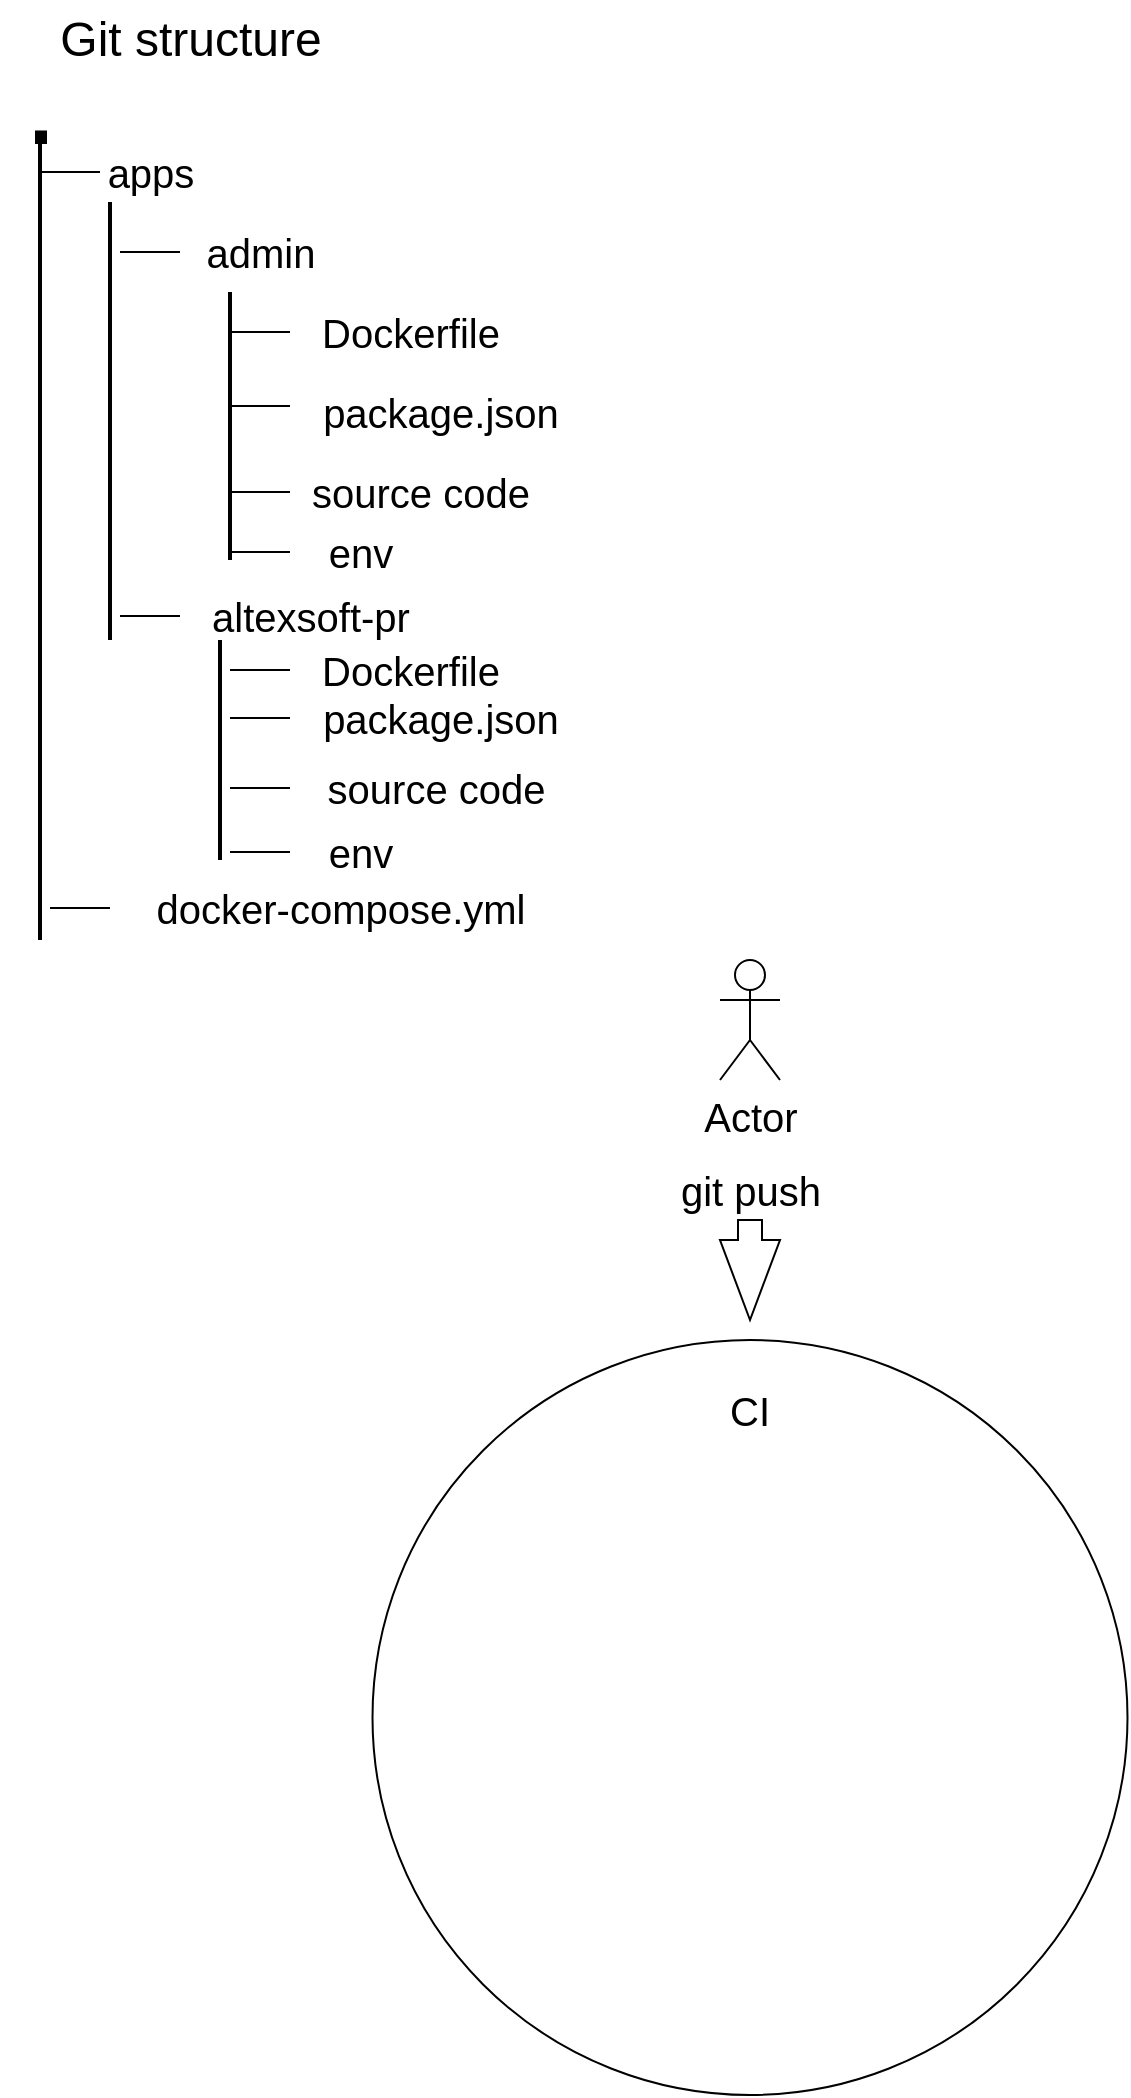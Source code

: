 <mxfile version="20.4.0" type="github">
  <diagram id="_XcqQiy2nQXfhEswsfYa" name="Page-1">
    <mxGraphModel dx="1298" dy="865" grid="1" gridSize="10" guides="1" tooltips="1" connect="1" arrows="1" fold="1" page="1" pageScale="1" pageWidth="827" pageHeight="1169" math="0" shadow="0">
      <root>
        <mxCell id="0" />
        <mxCell id="1" parent="0" />
        <mxCell id="aMXHbMqie1wpvL0dGQjH-5" value="Git structure" style="text;html=1;align=center;verticalAlign=middle;resizable=0;points=[];autosize=1;strokeColor=none;fillColor=none;fontSize=24;" vertex="1" parent="1">
          <mxGeometry x="20" y="20" width="150" height="40" as="geometry" />
        </mxCell>
        <mxCell id="aMXHbMqie1wpvL0dGQjH-13" value="&lt;font style=&quot;font-size: 20px;&quot;&gt;apps&lt;/font&gt;" style="text;html=1;align=center;verticalAlign=middle;resizable=0;points=[];autosize=1;strokeColor=none;fillColor=none;fontSize=24;" vertex="1" parent="1">
          <mxGeometry x="40" y="86" width="70" height="40" as="geometry" />
        </mxCell>
        <mxCell id="aMXHbMqie1wpvL0dGQjH-14" value="admin" style="text;html=1;align=center;verticalAlign=middle;resizable=0;points=[];autosize=1;strokeColor=none;fillColor=none;fontSize=20;" vertex="1" parent="1">
          <mxGeometry x="90" y="126" width="80" height="40" as="geometry" />
        </mxCell>
        <mxCell id="aMXHbMqie1wpvL0dGQjH-15" value="altexsoft-pr" style="text;html=1;align=center;verticalAlign=middle;resizable=0;points=[];autosize=1;strokeColor=none;fillColor=none;fontSize=20;" vertex="1" parent="1">
          <mxGeometry x="95" y="308" width="120" height="40" as="geometry" />
        </mxCell>
        <mxCell id="aMXHbMqie1wpvL0dGQjH-16" value="Dockerfile" style="text;html=1;align=center;verticalAlign=middle;resizable=0;points=[];autosize=1;strokeColor=none;fillColor=none;fontSize=20;" vertex="1" parent="1">
          <mxGeometry x="150" y="166" width="110" height="40" as="geometry" />
        </mxCell>
        <mxCell id="aMXHbMqie1wpvL0dGQjH-17" value="package.json" style="text;html=1;align=center;verticalAlign=middle;resizable=0;points=[];autosize=1;strokeColor=none;fillColor=none;fontSize=20;" vertex="1" parent="1">
          <mxGeometry x="150" y="206" width="140" height="40" as="geometry" />
        </mxCell>
        <mxCell id="aMXHbMqie1wpvL0dGQjH-18" value="Dockerfile" style="text;html=1;align=center;verticalAlign=middle;resizable=0;points=[];autosize=1;strokeColor=none;fillColor=none;fontSize=20;" vertex="1" parent="1">
          <mxGeometry x="150" y="335" width="110" height="40" as="geometry" />
        </mxCell>
        <mxCell id="aMXHbMqie1wpvL0dGQjH-19" value="package.json" style="text;html=1;align=center;verticalAlign=middle;resizable=0;points=[];autosize=1;strokeColor=none;fillColor=none;fontSize=20;" vertex="1" parent="1">
          <mxGeometry x="150" y="359" width="140" height="40" as="geometry" />
        </mxCell>
        <mxCell id="aMXHbMqie1wpvL0dGQjH-20" value="docker-compose.yml" style="text;html=1;align=center;verticalAlign=middle;resizable=0;points=[];autosize=1;strokeColor=none;fillColor=none;fontSize=20;" vertex="1" parent="1">
          <mxGeometry x="65" y="454" width="210" height="40" as="geometry" />
        </mxCell>
        <mxCell id="aMXHbMqie1wpvL0dGQjH-22" value="" style="line;strokeWidth=2;direction=south;html=1;fontSize=20;" vertex="1" parent="1">
          <mxGeometry x="15" y="90" width="10" height="400" as="geometry" />
        </mxCell>
        <mxCell id="aMXHbMqie1wpvL0dGQjH-23" value="." style="text;html=1;align=center;verticalAlign=middle;resizable=0;points=[];autosize=1;strokeColor=none;fillColor=none;fontSize=63;" vertex="1" parent="1">
          <mxGeometry y="25" width="40" height="90" as="geometry" />
        </mxCell>
        <mxCell id="aMXHbMqie1wpvL0dGQjH-24" value="" style="line;strokeWidth=1;fillColor=none;align=left;verticalAlign=middle;spacingTop=-1;spacingLeft=3;spacingRight=3;rotatable=0;labelPosition=right;points=[];portConstraint=eastwest;strokeColor=inherit;fontSize=63;" vertex="1" parent="1">
          <mxGeometry x="20" y="102" width="30" height="8" as="geometry" />
        </mxCell>
        <mxCell id="aMXHbMqie1wpvL0dGQjH-26" value="" style="line;strokeWidth=2;direction=south;html=1;fontSize=63;" vertex="1" parent="1">
          <mxGeometry x="50" y="121" width="10" height="219" as="geometry" />
        </mxCell>
        <mxCell id="aMXHbMqie1wpvL0dGQjH-28" value="" style="line;strokeWidth=1;fillColor=none;align=left;verticalAlign=middle;spacingTop=-1;spacingLeft=3;spacingRight=3;rotatable=0;labelPosition=right;points=[];portConstraint=eastwest;strokeColor=inherit;fontSize=63;" vertex="1" parent="1">
          <mxGeometry x="60" y="142" width="30" height="8" as="geometry" />
        </mxCell>
        <mxCell id="aMXHbMqie1wpvL0dGQjH-29" value="" style="line;strokeWidth=1;fillColor=none;align=left;verticalAlign=middle;spacingTop=-1;spacingLeft=3;spacingRight=3;rotatable=0;labelPosition=right;points=[];portConstraint=eastwest;strokeColor=inherit;fontSize=63;" vertex="1" parent="1">
          <mxGeometry x="115" y="292" width="30" height="8" as="geometry" />
        </mxCell>
        <mxCell id="aMXHbMqie1wpvL0dGQjH-31" value="" style="line;strokeWidth=1;fillColor=none;align=left;verticalAlign=middle;spacingTop=-1;spacingLeft=3;spacingRight=3;rotatable=0;labelPosition=right;points=[];portConstraint=eastwest;strokeColor=inherit;fontSize=63;" vertex="1" parent="1">
          <mxGeometry x="115" y="262" width="30" height="8" as="geometry" />
        </mxCell>
        <mxCell id="aMXHbMqie1wpvL0dGQjH-32" value="" style="line;strokeWidth=1;fillColor=none;align=left;verticalAlign=middle;spacingTop=-1;spacingLeft=3;spacingRight=3;rotatable=0;labelPosition=right;points=[];portConstraint=eastwest;strokeColor=inherit;fontSize=63;" vertex="1" parent="1">
          <mxGeometry x="115" y="219" width="30" height="8" as="geometry" />
        </mxCell>
        <mxCell id="aMXHbMqie1wpvL0dGQjH-33" value="" style="line;strokeWidth=1;fillColor=none;align=left;verticalAlign=middle;spacingTop=-1;spacingLeft=3;spacingRight=3;rotatable=0;labelPosition=right;points=[];portConstraint=eastwest;strokeColor=inherit;fontSize=63;" vertex="1" parent="1">
          <mxGeometry x="115" y="182" width="30" height="8" as="geometry" />
        </mxCell>
        <mxCell id="aMXHbMqie1wpvL0dGQjH-34" value="" style="line;strokeWidth=2;direction=south;html=1;fontSize=63;" vertex="1" parent="1">
          <mxGeometry x="110" y="166" width="10" height="134" as="geometry" />
        </mxCell>
        <mxCell id="aMXHbMqie1wpvL0dGQjH-35" value="&lt;font style=&quot;font-size: 20px;&quot;&gt;source code&lt;/font&gt;" style="text;html=1;align=center;verticalAlign=middle;resizable=0;points=[];autosize=1;strokeColor=none;fillColor=none;fontSize=20;" vertex="1" parent="1">
          <mxGeometry x="145" y="246" width="130" height="40" as="geometry" />
        </mxCell>
        <mxCell id="aMXHbMqie1wpvL0dGQjH-37" value="" style="line;strokeWidth=2;direction=south;html=1;fontSize=63;" vertex="1" parent="1">
          <mxGeometry x="105" y="340" width="10" height="110" as="geometry" />
        </mxCell>
        <mxCell id="aMXHbMqie1wpvL0dGQjH-38" value="" style="line;strokeWidth=1;fillColor=none;align=left;verticalAlign=middle;spacingTop=-1;spacingLeft=3;spacingRight=3;rotatable=0;labelPosition=right;points=[];portConstraint=eastwest;strokeColor=inherit;fontSize=63;" vertex="1" parent="1">
          <mxGeometry x="115" y="351" width="30" height="8" as="geometry" />
        </mxCell>
        <mxCell id="aMXHbMqie1wpvL0dGQjH-40" value="" style="line;strokeWidth=1;fillColor=none;align=left;verticalAlign=middle;spacingTop=-1;spacingLeft=3;spacingRight=3;rotatable=0;labelPosition=right;points=[];portConstraint=eastwest;strokeColor=inherit;fontSize=63;" vertex="1" parent="1">
          <mxGeometry x="115" y="410" width="30" height="8" as="geometry" />
        </mxCell>
        <mxCell id="aMXHbMqie1wpvL0dGQjH-41" value="" style="line;strokeWidth=1;fillColor=none;align=left;verticalAlign=middle;spacingTop=-1;spacingLeft=3;spacingRight=3;rotatable=0;labelPosition=right;points=[];portConstraint=eastwest;strokeColor=inherit;fontSize=63;" vertex="1" parent="1">
          <mxGeometry x="115" y="375" width="30" height="8" as="geometry" />
        </mxCell>
        <mxCell id="aMXHbMqie1wpvL0dGQjH-42" value="&lt;font style=&quot;font-size: 20px;&quot;&gt;&amp;nbsp;source code&lt;/font&gt;" style="text;html=1;align=center;verticalAlign=middle;resizable=0;points=[];autosize=1;strokeColor=none;fillColor=none;fontSize=20;" vertex="1" parent="1">
          <mxGeometry x="145" y="394" width="140" height="40" as="geometry" />
        </mxCell>
        <mxCell id="aMXHbMqie1wpvL0dGQjH-43" value="" style="line;strokeWidth=1;fillColor=none;align=left;verticalAlign=middle;spacingTop=-1;spacingLeft=3;spacingRight=3;rotatable=0;labelPosition=right;points=[];portConstraint=eastwest;strokeColor=inherit;fontSize=63;" vertex="1" parent="1">
          <mxGeometry x="25" y="470" width="30" height="8" as="geometry" />
        </mxCell>
        <mxCell id="aMXHbMqie1wpvL0dGQjH-44" value="env" style="text;html=1;align=center;verticalAlign=middle;resizable=0;points=[];autosize=1;strokeColor=none;fillColor=none;fontSize=20;" vertex="1" parent="1">
          <mxGeometry x="150" y="276" width="60" height="40" as="geometry" />
        </mxCell>
        <mxCell id="aMXHbMqie1wpvL0dGQjH-45" value="" style="line;strokeWidth=1;fillColor=none;align=left;verticalAlign=middle;spacingTop=-1;spacingLeft=3;spacingRight=3;rotatable=0;labelPosition=right;points=[];portConstraint=eastwest;strokeColor=inherit;fontSize=63;" vertex="1" parent="1">
          <mxGeometry x="60" y="324" width="30" height="8" as="geometry" />
        </mxCell>
        <mxCell id="aMXHbMqie1wpvL0dGQjH-46" value="" style="line;strokeWidth=1;fillColor=none;align=left;verticalAlign=middle;spacingTop=-1;spacingLeft=3;spacingRight=3;rotatable=0;labelPosition=right;points=[];portConstraint=eastwest;strokeColor=inherit;fontSize=63;" vertex="1" parent="1">
          <mxGeometry x="115" y="442" width="30" height="8" as="geometry" />
        </mxCell>
        <mxCell id="aMXHbMqie1wpvL0dGQjH-47" value="env" style="text;html=1;align=center;verticalAlign=middle;resizable=0;points=[];autosize=1;strokeColor=none;fillColor=none;fontSize=20;" vertex="1" parent="1">
          <mxGeometry x="150" y="426" width="60" height="40" as="geometry" />
        </mxCell>
        <mxCell id="aMXHbMqie1wpvL0dGQjH-48" value="Actor" style="shape=umlActor;verticalLabelPosition=bottom;verticalAlign=top;html=1;outlineConnect=0;fontSize=20;" vertex="1" parent="1">
          <mxGeometry x="360" y="500" width="30" height="60" as="geometry" />
        </mxCell>
        <mxCell id="aMXHbMqie1wpvL0dGQjH-50" value="git push" style="text;html=1;strokeColor=none;fillColor=none;align=center;verticalAlign=middle;whiteSpace=wrap;rounded=0;fontSize=20;" vertex="1" parent="1">
          <mxGeometry x="322.5" y="600" width="105" height="30" as="geometry" />
        </mxCell>
        <mxCell id="aMXHbMqie1wpvL0dGQjH-51" value="" style="html=1;shadow=0;dashed=0;align=center;verticalAlign=middle;shape=mxgraph.arrows2.arrow;dy=0.6;dx=40;direction=south;notch=0;fontSize=20;" vertex="1" parent="1">
          <mxGeometry x="360" y="630" width="30" height="50" as="geometry" />
        </mxCell>
        <mxCell id="aMXHbMqie1wpvL0dGQjH-52" value="" style="ellipse;whiteSpace=wrap;html=1;aspect=fixed;fontSize=20;" vertex="1" parent="1">
          <mxGeometry x="186.25" y="690" width="377.5" height="377.5" as="geometry" />
        </mxCell>
        <mxCell id="aMXHbMqie1wpvL0dGQjH-53" value="CI" style="text;html=1;strokeColor=none;fillColor=none;align=center;verticalAlign=middle;whiteSpace=wrap;rounded=0;fontSize=20;" vertex="1" parent="1">
          <mxGeometry x="345" y="710" width="60" height="30" as="geometry" />
        </mxCell>
      </root>
    </mxGraphModel>
  </diagram>
</mxfile>
